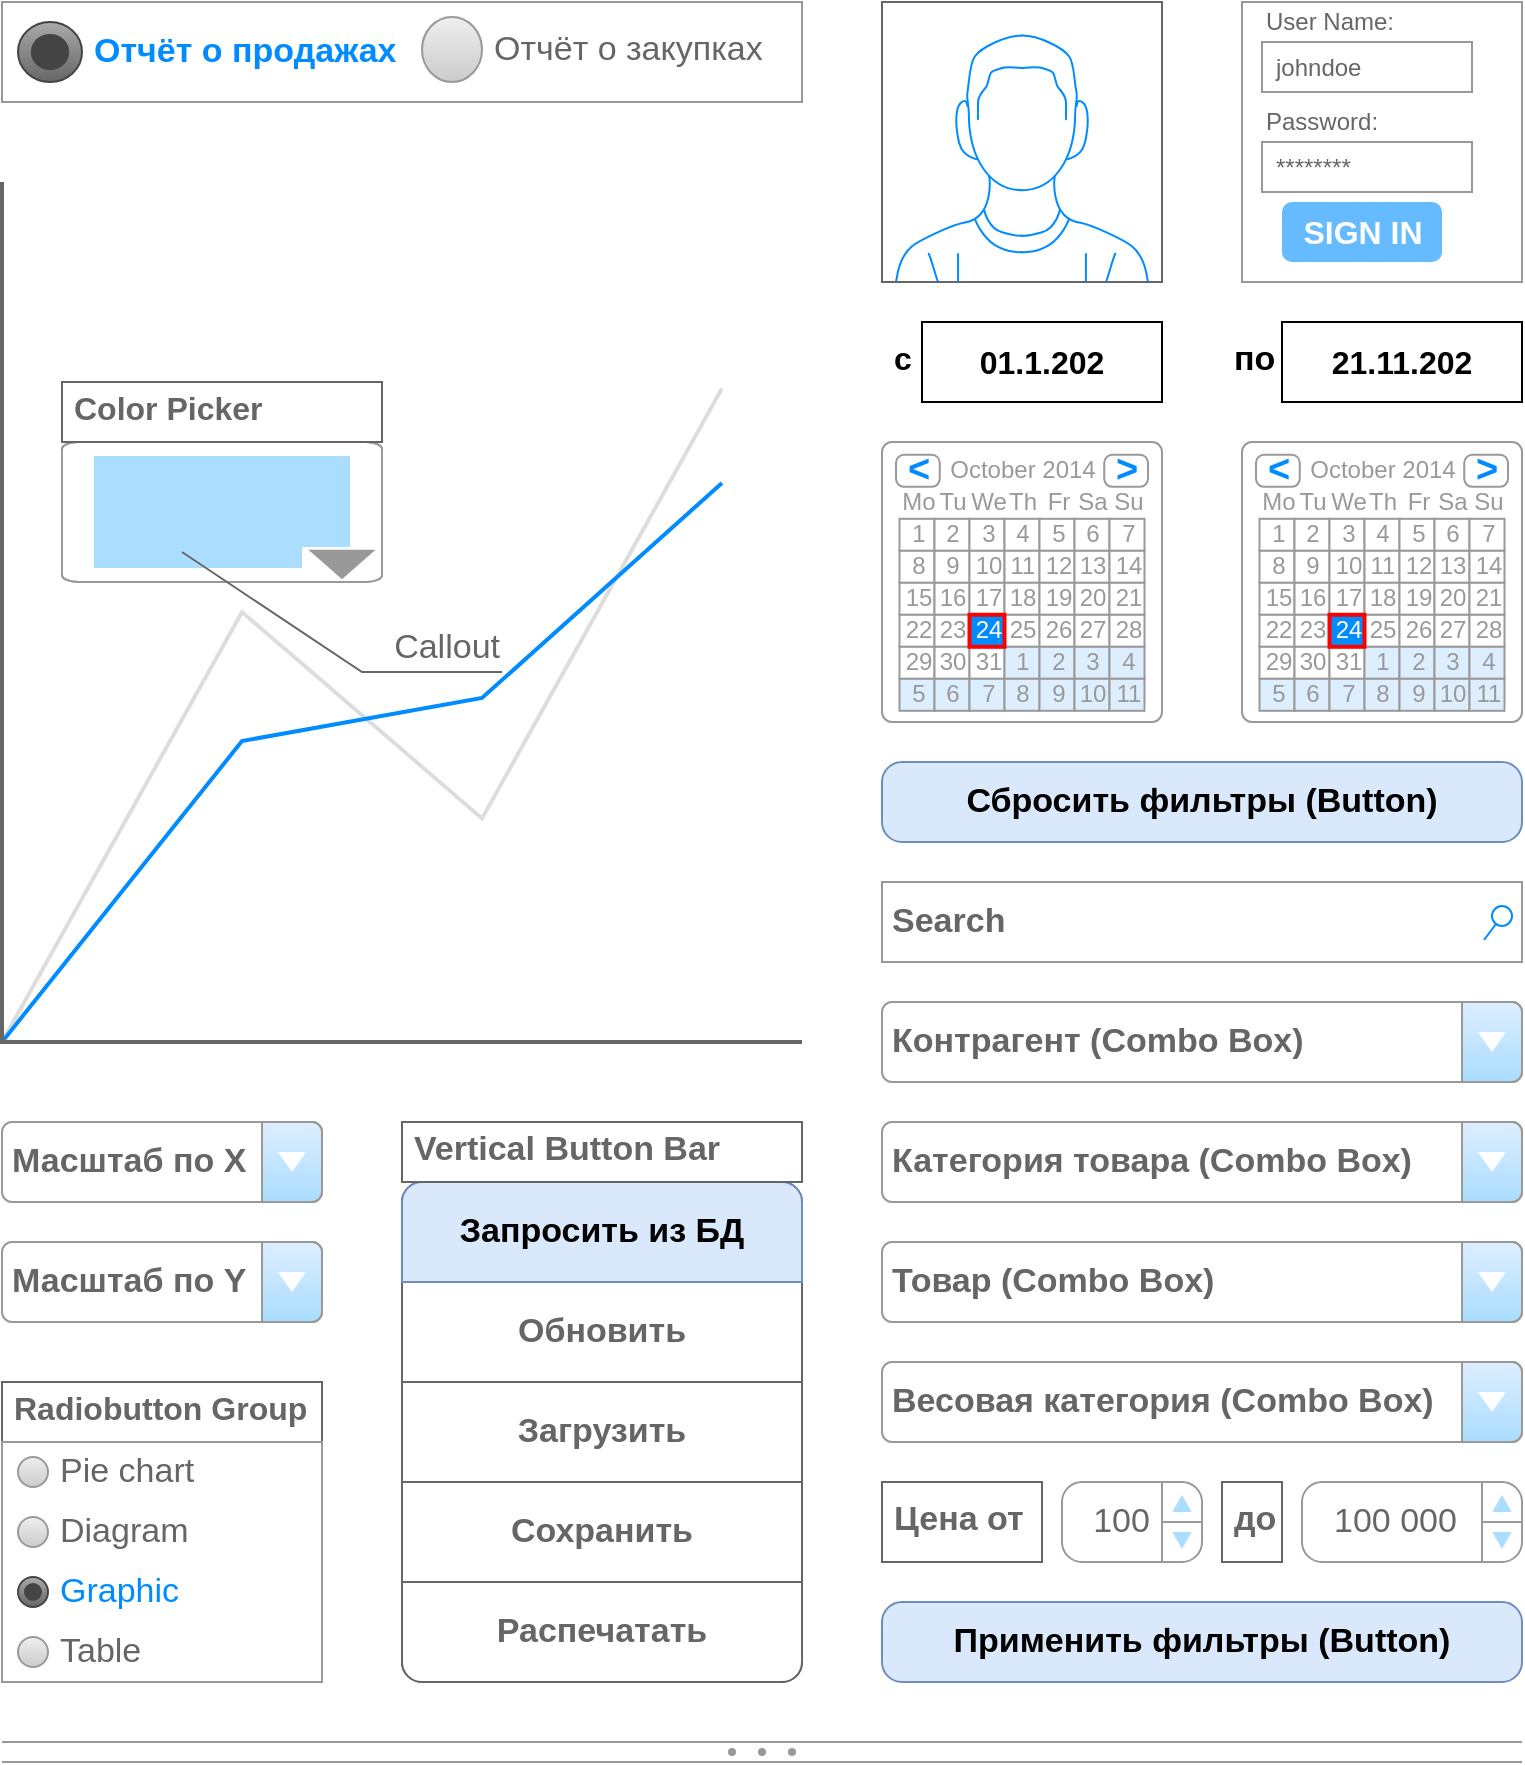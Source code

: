<mxfile version="22.1.4" type="device">
  <diagram name="Страница — 1" id="xTX8CrRewmwZk0J1g-dh">
    <mxGraphModel dx="1434" dy="754" grid="1" gridSize="10" guides="1" tooltips="1" connect="1" arrows="1" fold="1" page="1" pageScale="1" pageWidth="850" pageHeight="1100" math="0" shadow="0">
      <root>
        <mxCell id="0" />
        <mxCell id="1" parent="0" />
        <mxCell id="m5qiJyUtHQb3royVWCbe-1" value="" style="verticalLabelPosition=bottom;shadow=0;dashed=0;align=center;html=1;verticalAlign=top;strokeWidth=1;shape=mxgraph.mockup.graphics.lineChart;strokeColor=none;strokeColor2=#666666;strokeColor3=#008cff;strokeColor4=#dddddd;" parent="1" vertex="1">
          <mxGeometry x="40" y="90" width="400" height="430" as="geometry" />
        </mxCell>
        <mxCell id="m5qiJyUtHQb3royVWCbe-2" value="" style="strokeWidth=1;shadow=0;dashed=0;align=center;html=1;shape=mxgraph.mockup.forms.rrect;rSize=5;strokeColor=#999999;fillColor=#ffffff;" parent="1" vertex="1">
          <mxGeometry x="480" y="220" width="140" height="140" as="geometry" />
        </mxCell>
        <mxCell id="m5qiJyUtHQb3royVWCbe-3" value="October 2014" style="strokeWidth=1;shadow=0;dashed=0;align=center;html=1;shape=mxgraph.mockup.forms.anchor;fontColor=#999999;" parent="m5qiJyUtHQb3royVWCbe-2" vertex="1">
          <mxGeometry x="26.25" y="6.4" width="87.5" height="16" as="geometry" />
        </mxCell>
        <mxCell id="m5qiJyUtHQb3royVWCbe-4" value="&lt;" style="strokeWidth=1;shadow=0;dashed=0;align=center;html=1;shape=mxgraph.mockup.forms.rrect;rSize=4;strokeColor=#999999;fontColor=#008cff;fontSize=19;fontStyle=1;" parent="m5qiJyUtHQb3royVWCbe-2" vertex="1">
          <mxGeometry x="7" y="6.4" width="21.875" height="16" as="geometry" />
        </mxCell>
        <mxCell id="m5qiJyUtHQb3royVWCbe-5" value="&gt;" style="strokeWidth=1;shadow=0;dashed=0;align=center;html=1;shape=mxgraph.mockup.forms.rrect;rSize=4;strokeColor=#999999;fontColor=#008cff;fontSize=19;fontStyle=1;" parent="m5qiJyUtHQb3royVWCbe-2" vertex="1">
          <mxGeometry x="111.125" y="6.4" width="21.875" height="16" as="geometry" />
        </mxCell>
        <mxCell id="m5qiJyUtHQb3royVWCbe-6" value="Mo" style="strokeWidth=1;shadow=0;dashed=0;align=center;html=1;shape=mxgraph.mockup.forms.anchor;fontColor=#999999;" parent="m5qiJyUtHQb3royVWCbe-2" vertex="1">
          <mxGeometry x="8.75" y="22.4" width="17.5" height="16" as="geometry" />
        </mxCell>
        <mxCell id="m5qiJyUtHQb3royVWCbe-7" value="Tu" style="strokeWidth=1;shadow=0;dashed=0;align=center;html=1;shape=mxgraph.mockup.forms.anchor;fontColor=#999999;" parent="m5qiJyUtHQb3royVWCbe-2" vertex="1">
          <mxGeometry x="26.25" y="22.4" width="17.5" height="16" as="geometry" />
        </mxCell>
        <mxCell id="m5qiJyUtHQb3royVWCbe-8" value="We" style="strokeWidth=1;shadow=0;dashed=0;align=center;html=1;shape=mxgraph.mockup.forms.anchor;fontColor=#999999;" parent="m5qiJyUtHQb3royVWCbe-2" vertex="1">
          <mxGeometry x="43.75" y="22.4" width="17.5" height="16" as="geometry" />
        </mxCell>
        <mxCell id="m5qiJyUtHQb3royVWCbe-9" value="Th" style="strokeWidth=1;shadow=0;dashed=0;align=center;html=1;shape=mxgraph.mockup.forms.anchor;fontColor=#999999;" parent="m5qiJyUtHQb3royVWCbe-2" vertex="1">
          <mxGeometry x="61.25" y="22.4" width="17.5" height="16" as="geometry" />
        </mxCell>
        <mxCell id="m5qiJyUtHQb3royVWCbe-10" value="Fr" style="strokeWidth=1;shadow=0;dashed=0;align=center;html=1;shape=mxgraph.mockup.forms.anchor;fontColor=#999999;" parent="m5qiJyUtHQb3royVWCbe-2" vertex="1">
          <mxGeometry x="78.75" y="22.4" width="17.5" height="16" as="geometry" />
        </mxCell>
        <mxCell id="m5qiJyUtHQb3royVWCbe-11" value="Sa" style="strokeWidth=1;shadow=0;dashed=0;align=center;html=1;shape=mxgraph.mockup.forms.anchor;fontColor=#999999;" parent="m5qiJyUtHQb3royVWCbe-2" vertex="1">
          <mxGeometry x="96.25" y="22.4" width="17.5" height="16" as="geometry" />
        </mxCell>
        <mxCell id="m5qiJyUtHQb3royVWCbe-12" value="Su" style="strokeWidth=1;shadow=0;dashed=0;align=center;html=1;shape=mxgraph.mockup.forms.anchor;fontColor=#999999;" parent="m5qiJyUtHQb3royVWCbe-2" vertex="1">
          <mxGeometry x="113.75" y="22.4" width="17.5" height="16" as="geometry" />
        </mxCell>
        <mxCell id="m5qiJyUtHQb3royVWCbe-13" value="1" style="strokeWidth=1;shadow=0;dashed=0;align=center;html=1;shape=mxgraph.mockup.forms.rrect;rSize=0;strokeColor=#999999;fontColor=#999999;" parent="m5qiJyUtHQb3royVWCbe-2" vertex="1">
          <mxGeometry x="8.75" y="38.4" width="17.5" height="16" as="geometry" />
        </mxCell>
        <mxCell id="m5qiJyUtHQb3royVWCbe-14" value="2" style="strokeWidth=1;shadow=0;dashed=0;align=center;html=1;shape=mxgraph.mockup.forms.rrect;rSize=0;strokeColor=#999999;fontColor=#999999;" parent="m5qiJyUtHQb3royVWCbe-2" vertex="1">
          <mxGeometry x="26.25" y="38.4" width="17.5" height="16" as="geometry" />
        </mxCell>
        <mxCell id="m5qiJyUtHQb3royVWCbe-15" value="3" style="strokeWidth=1;shadow=0;dashed=0;align=center;html=1;shape=mxgraph.mockup.forms.rrect;rSize=0;strokeColor=#999999;fontColor=#999999;" parent="m5qiJyUtHQb3royVWCbe-2" vertex="1">
          <mxGeometry x="43.75" y="38.4" width="17.5" height="16" as="geometry" />
        </mxCell>
        <mxCell id="m5qiJyUtHQb3royVWCbe-16" value="4" style="strokeWidth=1;shadow=0;dashed=0;align=center;html=1;shape=mxgraph.mockup.forms.rrect;rSize=0;strokeColor=#999999;fontColor=#999999;" parent="m5qiJyUtHQb3royVWCbe-2" vertex="1">
          <mxGeometry x="61.25" y="38.4" width="17.5" height="16" as="geometry" />
        </mxCell>
        <mxCell id="m5qiJyUtHQb3royVWCbe-17" value="5" style="strokeWidth=1;shadow=0;dashed=0;align=center;html=1;shape=mxgraph.mockup.forms.rrect;rSize=0;strokeColor=#999999;fontColor=#999999;" parent="m5qiJyUtHQb3royVWCbe-2" vertex="1">
          <mxGeometry x="78.75" y="38.4" width="17.5" height="16" as="geometry" />
        </mxCell>
        <mxCell id="m5qiJyUtHQb3royVWCbe-18" value="6" style="strokeWidth=1;shadow=0;dashed=0;align=center;html=1;shape=mxgraph.mockup.forms.rrect;rSize=0;strokeColor=#999999;fontColor=#999999;" parent="m5qiJyUtHQb3royVWCbe-2" vertex="1">
          <mxGeometry x="96.25" y="38.4" width="17.5" height="16" as="geometry" />
        </mxCell>
        <mxCell id="m5qiJyUtHQb3royVWCbe-19" value="7" style="strokeWidth=1;shadow=0;dashed=0;align=center;html=1;shape=mxgraph.mockup.forms.rrect;rSize=0;strokeColor=#999999;fontColor=#999999;" parent="m5qiJyUtHQb3royVWCbe-2" vertex="1">
          <mxGeometry x="113.75" y="38.4" width="17.5" height="16" as="geometry" />
        </mxCell>
        <mxCell id="m5qiJyUtHQb3royVWCbe-20" value="8" style="strokeWidth=1;shadow=0;dashed=0;align=center;html=1;shape=mxgraph.mockup.forms.rrect;rSize=0;strokeColor=#999999;fontColor=#999999;" parent="m5qiJyUtHQb3royVWCbe-2" vertex="1">
          <mxGeometry x="8.75" y="54.4" width="17.5" height="16" as="geometry" />
        </mxCell>
        <mxCell id="m5qiJyUtHQb3royVWCbe-21" value="9" style="strokeWidth=1;shadow=0;dashed=0;align=center;html=1;shape=mxgraph.mockup.forms.rrect;rSize=0;strokeColor=#999999;fontColor=#999999;" parent="m5qiJyUtHQb3royVWCbe-2" vertex="1">
          <mxGeometry x="26.25" y="54.4" width="17.5" height="16" as="geometry" />
        </mxCell>
        <mxCell id="m5qiJyUtHQb3royVWCbe-22" value="10" style="strokeWidth=1;shadow=0;dashed=0;align=center;html=1;shape=mxgraph.mockup.forms.rrect;rSize=0;strokeColor=#999999;fontColor=#999999;" parent="m5qiJyUtHQb3royVWCbe-2" vertex="1">
          <mxGeometry x="43.75" y="54.4" width="17.5" height="16" as="geometry" />
        </mxCell>
        <mxCell id="m5qiJyUtHQb3royVWCbe-23" value="11" style="strokeWidth=1;shadow=0;dashed=0;align=center;html=1;shape=mxgraph.mockup.forms.rrect;rSize=0;strokeColor=#999999;fontColor=#999999;" parent="m5qiJyUtHQb3royVWCbe-2" vertex="1">
          <mxGeometry x="61.25" y="54.4" width="17.5" height="16" as="geometry" />
        </mxCell>
        <mxCell id="m5qiJyUtHQb3royVWCbe-24" value="12" style="strokeWidth=1;shadow=0;dashed=0;align=center;html=1;shape=mxgraph.mockup.forms.rrect;rSize=0;strokeColor=#999999;fontColor=#999999;" parent="m5qiJyUtHQb3royVWCbe-2" vertex="1">
          <mxGeometry x="78.75" y="54.4" width="17.5" height="16" as="geometry" />
        </mxCell>
        <mxCell id="m5qiJyUtHQb3royVWCbe-25" value="13" style="strokeWidth=1;shadow=0;dashed=0;align=center;html=1;shape=mxgraph.mockup.forms.rrect;rSize=0;strokeColor=#999999;fontColor=#999999;" parent="m5qiJyUtHQb3royVWCbe-2" vertex="1">
          <mxGeometry x="96.25" y="54.4" width="17.5" height="16" as="geometry" />
        </mxCell>
        <mxCell id="m5qiJyUtHQb3royVWCbe-26" value="14" style="strokeWidth=1;shadow=0;dashed=0;align=center;html=1;shape=mxgraph.mockup.forms.rrect;rSize=0;strokeColor=#999999;fontColor=#999999;" parent="m5qiJyUtHQb3royVWCbe-2" vertex="1">
          <mxGeometry x="113.75" y="54.4" width="17.5" height="16" as="geometry" />
        </mxCell>
        <mxCell id="m5qiJyUtHQb3royVWCbe-27" value="15" style="strokeWidth=1;shadow=0;dashed=0;align=center;html=1;shape=mxgraph.mockup.forms.rrect;rSize=0;strokeColor=#999999;fontColor=#999999;" parent="m5qiJyUtHQb3royVWCbe-2" vertex="1">
          <mxGeometry x="8.75" y="70.4" width="17.5" height="16" as="geometry" />
        </mxCell>
        <mxCell id="m5qiJyUtHQb3royVWCbe-28" value="16" style="strokeWidth=1;shadow=0;dashed=0;align=center;html=1;shape=mxgraph.mockup.forms.rrect;rSize=0;strokeColor=#999999;fontColor=#999999;" parent="m5qiJyUtHQb3royVWCbe-2" vertex="1">
          <mxGeometry x="26.25" y="70.4" width="17.5" height="16" as="geometry" />
        </mxCell>
        <mxCell id="m5qiJyUtHQb3royVWCbe-29" value="17" style="strokeWidth=1;shadow=0;dashed=0;align=center;html=1;shape=mxgraph.mockup.forms.rrect;rSize=0;strokeColor=#999999;fontColor=#999999;" parent="m5qiJyUtHQb3royVWCbe-2" vertex="1">
          <mxGeometry x="43.75" y="70.4" width="17.5" height="16" as="geometry" />
        </mxCell>
        <mxCell id="m5qiJyUtHQb3royVWCbe-30" value="18" style="strokeWidth=1;shadow=0;dashed=0;align=center;html=1;shape=mxgraph.mockup.forms.rrect;rSize=0;strokeColor=#999999;fontColor=#999999;" parent="m5qiJyUtHQb3royVWCbe-2" vertex="1">
          <mxGeometry x="61.25" y="70.4" width="17.5" height="16" as="geometry" />
        </mxCell>
        <mxCell id="m5qiJyUtHQb3royVWCbe-31" value="19" style="strokeWidth=1;shadow=0;dashed=0;align=center;html=1;shape=mxgraph.mockup.forms.rrect;rSize=0;strokeColor=#999999;fontColor=#999999;" parent="m5qiJyUtHQb3royVWCbe-2" vertex="1">
          <mxGeometry x="78.75" y="70.4" width="17.5" height="16" as="geometry" />
        </mxCell>
        <mxCell id="m5qiJyUtHQb3royVWCbe-32" value="20" style="strokeWidth=1;shadow=0;dashed=0;align=center;html=1;shape=mxgraph.mockup.forms.rrect;rSize=0;strokeColor=#999999;fontColor=#999999;" parent="m5qiJyUtHQb3royVWCbe-2" vertex="1">
          <mxGeometry x="96.25" y="70.4" width="17.5" height="16" as="geometry" />
        </mxCell>
        <mxCell id="m5qiJyUtHQb3royVWCbe-33" value="21" style="strokeWidth=1;shadow=0;dashed=0;align=center;html=1;shape=mxgraph.mockup.forms.rrect;rSize=0;strokeColor=#999999;fontColor=#999999;" parent="m5qiJyUtHQb3royVWCbe-2" vertex="1">
          <mxGeometry x="113.75" y="70.4" width="17.5" height="16" as="geometry" />
        </mxCell>
        <mxCell id="m5qiJyUtHQb3royVWCbe-34" value="22" style="strokeWidth=1;shadow=0;dashed=0;align=center;html=1;shape=mxgraph.mockup.forms.rrect;rSize=0;strokeColor=#999999;fontColor=#999999;" parent="m5qiJyUtHQb3royVWCbe-2" vertex="1">
          <mxGeometry x="8.75" y="86.4" width="17.5" height="16" as="geometry" />
        </mxCell>
        <mxCell id="m5qiJyUtHQb3royVWCbe-35" value="23" style="strokeWidth=1;shadow=0;dashed=0;align=center;html=1;shape=mxgraph.mockup.forms.rrect;rSize=0;strokeColor=#999999;fontColor=#999999;" parent="m5qiJyUtHQb3royVWCbe-2" vertex="1">
          <mxGeometry x="26.25" y="86.4" width="17.5" height="16" as="geometry" />
        </mxCell>
        <mxCell id="m5qiJyUtHQb3royVWCbe-36" value="25" style="strokeWidth=1;shadow=0;dashed=0;align=center;html=1;shape=mxgraph.mockup.forms.rrect;rSize=0;strokeColor=#999999;fontColor=#999999;" parent="m5qiJyUtHQb3royVWCbe-2" vertex="1">
          <mxGeometry x="61.25" y="86.4" width="17.5" height="16" as="geometry" />
        </mxCell>
        <mxCell id="m5qiJyUtHQb3royVWCbe-37" value="26" style="strokeWidth=1;shadow=0;dashed=0;align=center;html=1;shape=mxgraph.mockup.forms.rrect;rSize=0;strokeColor=#999999;fontColor=#999999;" parent="m5qiJyUtHQb3royVWCbe-2" vertex="1">
          <mxGeometry x="78.75" y="86.4" width="17.5" height="16" as="geometry" />
        </mxCell>
        <mxCell id="m5qiJyUtHQb3royVWCbe-38" value="27" style="strokeWidth=1;shadow=0;dashed=0;align=center;html=1;shape=mxgraph.mockup.forms.rrect;rSize=0;strokeColor=#999999;fontColor=#999999;" parent="m5qiJyUtHQb3royVWCbe-2" vertex="1">
          <mxGeometry x="96.25" y="86.4" width="17.5" height="16" as="geometry" />
        </mxCell>
        <mxCell id="m5qiJyUtHQb3royVWCbe-39" value="28" style="strokeWidth=1;shadow=0;dashed=0;align=center;html=1;shape=mxgraph.mockup.forms.rrect;rSize=0;strokeColor=#999999;fontColor=#999999;" parent="m5qiJyUtHQb3royVWCbe-2" vertex="1">
          <mxGeometry x="113.75" y="86.4" width="17.5" height="16" as="geometry" />
        </mxCell>
        <mxCell id="m5qiJyUtHQb3royVWCbe-40" value="29" style="strokeWidth=1;shadow=0;dashed=0;align=center;html=1;shape=mxgraph.mockup.forms.rrect;rSize=0;strokeColor=#999999;fontColor=#999999;" parent="m5qiJyUtHQb3royVWCbe-2" vertex="1">
          <mxGeometry x="8.75" y="102.4" width="17.5" height="16" as="geometry" />
        </mxCell>
        <mxCell id="m5qiJyUtHQb3royVWCbe-41" value="30" style="strokeWidth=1;shadow=0;dashed=0;align=center;html=1;shape=mxgraph.mockup.forms.rrect;rSize=0;strokeColor=#999999;fontColor=#999999;" parent="m5qiJyUtHQb3royVWCbe-2" vertex="1">
          <mxGeometry x="26.25" y="102.4" width="17.5" height="16" as="geometry" />
        </mxCell>
        <mxCell id="m5qiJyUtHQb3royVWCbe-42" value="31" style="strokeWidth=1;shadow=0;dashed=0;align=center;html=1;shape=mxgraph.mockup.forms.rrect;rSize=0;strokeColor=#999999;fontColor=#999999;" parent="m5qiJyUtHQb3royVWCbe-2" vertex="1">
          <mxGeometry x="43.75" y="102.4" width="17.5" height="16" as="geometry" />
        </mxCell>
        <mxCell id="m5qiJyUtHQb3royVWCbe-43" value="1" style="strokeWidth=1;shadow=0;dashed=0;align=center;html=1;shape=mxgraph.mockup.forms.rrect;rSize=0;strokeColor=#999999;fontColor=#999999;fillColor=#ddeeff;" parent="m5qiJyUtHQb3royVWCbe-2" vertex="1">
          <mxGeometry x="61.25" y="102.4" width="17.5" height="16" as="geometry" />
        </mxCell>
        <mxCell id="m5qiJyUtHQb3royVWCbe-44" value="2" style="strokeWidth=1;shadow=0;dashed=0;align=center;html=1;shape=mxgraph.mockup.forms.rrect;rSize=0;strokeColor=#999999;fontColor=#999999;fillColor=#ddeeff;" parent="m5qiJyUtHQb3royVWCbe-2" vertex="1">
          <mxGeometry x="78.75" y="102.4" width="17.5" height="16" as="geometry" />
        </mxCell>
        <mxCell id="m5qiJyUtHQb3royVWCbe-45" value="3" style="strokeWidth=1;shadow=0;dashed=0;align=center;html=1;shape=mxgraph.mockup.forms.rrect;rSize=0;strokeColor=#999999;fontColor=#999999;fillColor=#ddeeff;" parent="m5qiJyUtHQb3royVWCbe-2" vertex="1">
          <mxGeometry x="96.25" y="102.4" width="17.5" height="16" as="geometry" />
        </mxCell>
        <mxCell id="m5qiJyUtHQb3royVWCbe-46" value="4" style="strokeWidth=1;shadow=0;dashed=0;align=center;html=1;shape=mxgraph.mockup.forms.rrect;rSize=0;strokeColor=#999999;fontColor=#999999;fillColor=#ddeeff;" parent="m5qiJyUtHQb3royVWCbe-2" vertex="1">
          <mxGeometry x="113.75" y="102.4" width="17.5" height="16" as="geometry" />
        </mxCell>
        <mxCell id="m5qiJyUtHQb3royVWCbe-47" value="5" style="strokeWidth=1;shadow=0;dashed=0;align=center;html=1;shape=mxgraph.mockup.forms.rrect;rSize=0;strokeColor=#999999;fontColor=#999999;fillColor=#ddeeff;" parent="m5qiJyUtHQb3royVWCbe-2" vertex="1">
          <mxGeometry x="8.75" y="118.4" width="17.5" height="16" as="geometry" />
        </mxCell>
        <mxCell id="m5qiJyUtHQb3royVWCbe-48" value="6" style="strokeWidth=1;shadow=0;dashed=0;align=center;html=1;shape=mxgraph.mockup.forms.rrect;rSize=0;strokeColor=#999999;fontColor=#999999;fillColor=#ddeeff;" parent="m5qiJyUtHQb3royVWCbe-2" vertex="1">
          <mxGeometry x="26.25" y="118.4" width="17.5" height="16" as="geometry" />
        </mxCell>
        <mxCell id="m5qiJyUtHQb3royVWCbe-49" value="7" style="strokeWidth=1;shadow=0;dashed=0;align=center;html=1;shape=mxgraph.mockup.forms.rrect;rSize=0;strokeColor=#999999;fontColor=#999999;fillColor=#ddeeff;" parent="m5qiJyUtHQb3royVWCbe-2" vertex="1">
          <mxGeometry x="43.75" y="118.4" width="17.5" height="16" as="geometry" />
        </mxCell>
        <mxCell id="m5qiJyUtHQb3royVWCbe-50" value="8" style="strokeWidth=1;shadow=0;dashed=0;align=center;html=1;shape=mxgraph.mockup.forms.rrect;rSize=0;strokeColor=#999999;fontColor=#999999;fillColor=#ddeeff;" parent="m5qiJyUtHQb3royVWCbe-2" vertex="1">
          <mxGeometry x="61.25" y="118.4" width="17.5" height="16" as="geometry" />
        </mxCell>
        <mxCell id="m5qiJyUtHQb3royVWCbe-51" value="9" style="strokeWidth=1;shadow=0;dashed=0;align=center;html=1;shape=mxgraph.mockup.forms.rrect;rSize=0;strokeColor=#999999;fontColor=#999999;fillColor=#ddeeff;" parent="m5qiJyUtHQb3royVWCbe-2" vertex="1">
          <mxGeometry x="78.75" y="118.4" width="17.5" height="16" as="geometry" />
        </mxCell>
        <mxCell id="m5qiJyUtHQb3royVWCbe-52" value="10" style="strokeWidth=1;shadow=0;dashed=0;align=center;html=1;shape=mxgraph.mockup.forms.rrect;rSize=0;strokeColor=#999999;fontColor=#999999;fillColor=#ddeeff;" parent="m5qiJyUtHQb3royVWCbe-2" vertex="1">
          <mxGeometry x="96.25" y="118.4" width="17.5" height="16" as="geometry" />
        </mxCell>
        <mxCell id="m5qiJyUtHQb3royVWCbe-53" value="11" style="strokeWidth=1;shadow=0;dashed=0;align=center;html=1;shape=mxgraph.mockup.forms.rrect;rSize=0;strokeColor=#999999;fontColor=#999999;fillColor=#ddeeff;" parent="m5qiJyUtHQb3royVWCbe-2" vertex="1">
          <mxGeometry x="113.75" y="118.4" width="17.5" height="16" as="geometry" />
        </mxCell>
        <mxCell id="m5qiJyUtHQb3royVWCbe-54" value="24" style="strokeWidth=1;shadow=0;dashed=0;align=center;html=1;shape=mxgraph.mockup.forms.rrect;rSize=0;strokeColor=#ff0000;fontColor=#ffffff;strokeWidth=2;fillColor=#008cff;" parent="m5qiJyUtHQb3royVWCbe-2" vertex="1">
          <mxGeometry x="43.75" y="86.4" width="17.5" height="16" as="geometry" />
        </mxCell>
        <mxCell id="m5qiJyUtHQb3royVWCbe-55" value="" style="strokeWidth=1;shadow=0;dashed=0;align=center;html=1;shape=mxgraph.mockup.forms.rrect;rSize=5;strokeColor=#999999;fillColor=#ffffff;" parent="1" vertex="1">
          <mxGeometry x="660" y="220" width="140" height="140" as="geometry" />
        </mxCell>
        <mxCell id="m5qiJyUtHQb3royVWCbe-56" value="October 2014" style="strokeWidth=1;shadow=0;dashed=0;align=center;html=1;shape=mxgraph.mockup.forms.anchor;fontColor=#999999;" parent="m5qiJyUtHQb3royVWCbe-55" vertex="1">
          <mxGeometry x="26.25" y="6.4" width="87.5" height="16" as="geometry" />
        </mxCell>
        <mxCell id="m5qiJyUtHQb3royVWCbe-57" value="&lt;" style="strokeWidth=1;shadow=0;dashed=0;align=center;html=1;shape=mxgraph.mockup.forms.rrect;rSize=4;strokeColor=#999999;fontColor=#008cff;fontSize=19;fontStyle=1;" parent="m5qiJyUtHQb3royVWCbe-55" vertex="1">
          <mxGeometry x="7" y="6.4" width="21.875" height="16" as="geometry" />
        </mxCell>
        <mxCell id="m5qiJyUtHQb3royVWCbe-58" value="&gt;" style="strokeWidth=1;shadow=0;dashed=0;align=center;html=1;shape=mxgraph.mockup.forms.rrect;rSize=4;strokeColor=#999999;fontColor=#008cff;fontSize=19;fontStyle=1;" parent="m5qiJyUtHQb3royVWCbe-55" vertex="1">
          <mxGeometry x="111.125" y="6.4" width="21.875" height="16" as="geometry" />
        </mxCell>
        <mxCell id="m5qiJyUtHQb3royVWCbe-59" value="Mo" style="strokeWidth=1;shadow=0;dashed=0;align=center;html=1;shape=mxgraph.mockup.forms.anchor;fontColor=#999999;" parent="m5qiJyUtHQb3royVWCbe-55" vertex="1">
          <mxGeometry x="8.75" y="22.4" width="17.5" height="16" as="geometry" />
        </mxCell>
        <mxCell id="m5qiJyUtHQb3royVWCbe-60" value="Tu" style="strokeWidth=1;shadow=0;dashed=0;align=center;html=1;shape=mxgraph.mockup.forms.anchor;fontColor=#999999;" parent="m5qiJyUtHQb3royVWCbe-55" vertex="1">
          <mxGeometry x="26.25" y="22.4" width="17.5" height="16" as="geometry" />
        </mxCell>
        <mxCell id="m5qiJyUtHQb3royVWCbe-61" value="We" style="strokeWidth=1;shadow=0;dashed=0;align=center;html=1;shape=mxgraph.mockup.forms.anchor;fontColor=#999999;" parent="m5qiJyUtHQb3royVWCbe-55" vertex="1">
          <mxGeometry x="43.75" y="22.4" width="17.5" height="16" as="geometry" />
        </mxCell>
        <mxCell id="m5qiJyUtHQb3royVWCbe-62" value="Th" style="strokeWidth=1;shadow=0;dashed=0;align=center;html=1;shape=mxgraph.mockup.forms.anchor;fontColor=#999999;" parent="m5qiJyUtHQb3royVWCbe-55" vertex="1">
          <mxGeometry x="61.25" y="22.4" width="17.5" height="16" as="geometry" />
        </mxCell>
        <mxCell id="m5qiJyUtHQb3royVWCbe-63" value="Fr" style="strokeWidth=1;shadow=0;dashed=0;align=center;html=1;shape=mxgraph.mockup.forms.anchor;fontColor=#999999;" parent="m5qiJyUtHQb3royVWCbe-55" vertex="1">
          <mxGeometry x="78.75" y="22.4" width="17.5" height="16" as="geometry" />
        </mxCell>
        <mxCell id="m5qiJyUtHQb3royVWCbe-64" value="Sa" style="strokeWidth=1;shadow=0;dashed=0;align=center;html=1;shape=mxgraph.mockup.forms.anchor;fontColor=#999999;" parent="m5qiJyUtHQb3royVWCbe-55" vertex="1">
          <mxGeometry x="96.25" y="22.4" width="17.5" height="16" as="geometry" />
        </mxCell>
        <mxCell id="m5qiJyUtHQb3royVWCbe-65" value="Su" style="strokeWidth=1;shadow=0;dashed=0;align=center;html=1;shape=mxgraph.mockup.forms.anchor;fontColor=#999999;" parent="m5qiJyUtHQb3royVWCbe-55" vertex="1">
          <mxGeometry x="113.75" y="22.4" width="17.5" height="16" as="geometry" />
        </mxCell>
        <mxCell id="m5qiJyUtHQb3royVWCbe-66" value="1" style="strokeWidth=1;shadow=0;dashed=0;align=center;html=1;shape=mxgraph.mockup.forms.rrect;rSize=0;strokeColor=#999999;fontColor=#999999;" parent="m5qiJyUtHQb3royVWCbe-55" vertex="1">
          <mxGeometry x="8.75" y="38.4" width="17.5" height="16" as="geometry" />
        </mxCell>
        <mxCell id="m5qiJyUtHQb3royVWCbe-67" value="2" style="strokeWidth=1;shadow=0;dashed=0;align=center;html=1;shape=mxgraph.mockup.forms.rrect;rSize=0;strokeColor=#999999;fontColor=#999999;" parent="m5qiJyUtHQb3royVWCbe-55" vertex="1">
          <mxGeometry x="26.25" y="38.4" width="17.5" height="16" as="geometry" />
        </mxCell>
        <mxCell id="m5qiJyUtHQb3royVWCbe-68" value="3" style="strokeWidth=1;shadow=0;dashed=0;align=center;html=1;shape=mxgraph.mockup.forms.rrect;rSize=0;strokeColor=#999999;fontColor=#999999;" parent="m5qiJyUtHQb3royVWCbe-55" vertex="1">
          <mxGeometry x="43.75" y="38.4" width="17.5" height="16" as="geometry" />
        </mxCell>
        <mxCell id="m5qiJyUtHQb3royVWCbe-69" value="4" style="strokeWidth=1;shadow=0;dashed=0;align=center;html=1;shape=mxgraph.mockup.forms.rrect;rSize=0;strokeColor=#999999;fontColor=#999999;" parent="m5qiJyUtHQb3royVWCbe-55" vertex="1">
          <mxGeometry x="61.25" y="38.4" width="17.5" height="16" as="geometry" />
        </mxCell>
        <mxCell id="m5qiJyUtHQb3royVWCbe-70" value="5" style="strokeWidth=1;shadow=0;dashed=0;align=center;html=1;shape=mxgraph.mockup.forms.rrect;rSize=0;strokeColor=#999999;fontColor=#999999;" parent="m5qiJyUtHQb3royVWCbe-55" vertex="1">
          <mxGeometry x="78.75" y="38.4" width="17.5" height="16" as="geometry" />
        </mxCell>
        <mxCell id="m5qiJyUtHQb3royVWCbe-71" value="6" style="strokeWidth=1;shadow=0;dashed=0;align=center;html=1;shape=mxgraph.mockup.forms.rrect;rSize=0;strokeColor=#999999;fontColor=#999999;" parent="m5qiJyUtHQb3royVWCbe-55" vertex="1">
          <mxGeometry x="96.25" y="38.4" width="17.5" height="16" as="geometry" />
        </mxCell>
        <mxCell id="m5qiJyUtHQb3royVWCbe-72" value="7" style="strokeWidth=1;shadow=0;dashed=0;align=center;html=1;shape=mxgraph.mockup.forms.rrect;rSize=0;strokeColor=#999999;fontColor=#999999;" parent="m5qiJyUtHQb3royVWCbe-55" vertex="1">
          <mxGeometry x="113.75" y="38.4" width="17.5" height="16" as="geometry" />
        </mxCell>
        <mxCell id="m5qiJyUtHQb3royVWCbe-73" value="8" style="strokeWidth=1;shadow=0;dashed=0;align=center;html=1;shape=mxgraph.mockup.forms.rrect;rSize=0;strokeColor=#999999;fontColor=#999999;" parent="m5qiJyUtHQb3royVWCbe-55" vertex="1">
          <mxGeometry x="8.75" y="54.4" width="17.5" height="16" as="geometry" />
        </mxCell>
        <mxCell id="m5qiJyUtHQb3royVWCbe-74" value="9" style="strokeWidth=1;shadow=0;dashed=0;align=center;html=1;shape=mxgraph.mockup.forms.rrect;rSize=0;strokeColor=#999999;fontColor=#999999;" parent="m5qiJyUtHQb3royVWCbe-55" vertex="1">
          <mxGeometry x="26.25" y="54.4" width="17.5" height="16" as="geometry" />
        </mxCell>
        <mxCell id="m5qiJyUtHQb3royVWCbe-75" value="10" style="strokeWidth=1;shadow=0;dashed=0;align=center;html=1;shape=mxgraph.mockup.forms.rrect;rSize=0;strokeColor=#999999;fontColor=#999999;" parent="m5qiJyUtHQb3royVWCbe-55" vertex="1">
          <mxGeometry x="43.75" y="54.4" width="17.5" height="16" as="geometry" />
        </mxCell>
        <mxCell id="m5qiJyUtHQb3royVWCbe-76" value="11" style="strokeWidth=1;shadow=0;dashed=0;align=center;html=1;shape=mxgraph.mockup.forms.rrect;rSize=0;strokeColor=#999999;fontColor=#999999;" parent="m5qiJyUtHQb3royVWCbe-55" vertex="1">
          <mxGeometry x="61.25" y="54.4" width="17.5" height="16" as="geometry" />
        </mxCell>
        <mxCell id="m5qiJyUtHQb3royVWCbe-77" value="12" style="strokeWidth=1;shadow=0;dashed=0;align=center;html=1;shape=mxgraph.mockup.forms.rrect;rSize=0;strokeColor=#999999;fontColor=#999999;" parent="m5qiJyUtHQb3royVWCbe-55" vertex="1">
          <mxGeometry x="78.75" y="54.4" width="17.5" height="16" as="geometry" />
        </mxCell>
        <mxCell id="m5qiJyUtHQb3royVWCbe-78" value="13" style="strokeWidth=1;shadow=0;dashed=0;align=center;html=1;shape=mxgraph.mockup.forms.rrect;rSize=0;strokeColor=#999999;fontColor=#999999;" parent="m5qiJyUtHQb3royVWCbe-55" vertex="1">
          <mxGeometry x="96.25" y="54.4" width="17.5" height="16" as="geometry" />
        </mxCell>
        <mxCell id="m5qiJyUtHQb3royVWCbe-79" value="14" style="strokeWidth=1;shadow=0;dashed=0;align=center;html=1;shape=mxgraph.mockup.forms.rrect;rSize=0;strokeColor=#999999;fontColor=#999999;" parent="m5qiJyUtHQb3royVWCbe-55" vertex="1">
          <mxGeometry x="113.75" y="54.4" width="17.5" height="16" as="geometry" />
        </mxCell>
        <mxCell id="m5qiJyUtHQb3royVWCbe-80" value="15" style="strokeWidth=1;shadow=0;dashed=0;align=center;html=1;shape=mxgraph.mockup.forms.rrect;rSize=0;strokeColor=#999999;fontColor=#999999;" parent="m5qiJyUtHQb3royVWCbe-55" vertex="1">
          <mxGeometry x="8.75" y="70.4" width="17.5" height="16" as="geometry" />
        </mxCell>
        <mxCell id="m5qiJyUtHQb3royVWCbe-81" value="16" style="strokeWidth=1;shadow=0;dashed=0;align=center;html=1;shape=mxgraph.mockup.forms.rrect;rSize=0;strokeColor=#999999;fontColor=#999999;" parent="m5qiJyUtHQb3royVWCbe-55" vertex="1">
          <mxGeometry x="26.25" y="70.4" width="17.5" height="16" as="geometry" />
        </mxCell>
        <mxCell id="m5qiJyUtHQb3royVWCbe-82" value="17" style="strokeWidth=1;shadow=0;dashed=0;align=center;html=1;shape=mxgraph.mockup.forms.rrect;rSize=0;strokeColor=#999999;fontColor=#999999;" parent="m5qiJyUtHQb3royVWCbe-55" vertex="1">
          <mxGeometry x="43.75" y="70.4" width="17.5" height="16" as="geometry" />
        </mxCell>
        <mxCell id="m5qiJyUtHQb3royVWCbe-83" value="18" style="strokeWidth=1;shadow=0;dashed=0;align=center;html=1;shape=mxgraph.mockup.forms.rrect;rSize=0;strokeColor=#999999;fontColor=#999999;" parent="m5qiJyUtHQb3royVWCbe-55" vertex="1">
          <mxGeometry x="61.25" y="70.4" width="17.5" height="16" as="geometry" />
        </mxCell>
        <mxCell id="m5qiJyUtHQb3royVWCbe-84" value="19" style="strokeWidth=1;shadow=0;dashed=0;align=center;html=1;shape=mxgraph.mockup.forms.rrect;rSize=0;strokeColor=#999999;fontColor=#999999;" parent="m5qiJyUtHQb3royVWCbe-55" vertex="1">
          <mxGeometry x="78.75" y="70.4" width="17.5" height="16" as="geometry" />
        </mxCell>
        <mxCell id="m5qiJyUtHQb3royVWCbe-85" value="20" style="strokeWidth=1;shadow=0;dashed=0;align=center;html=1;shape=mxgraph.mockup.forms.rrect;rSize=0;strokeColor=#999999;fontColor=#999999;" parent="m5qiJyUtHQb3royVWCbe-55" vertex="1">
          <mxGeometry x="96.25" y="70.4" width="17.5" height="16" as="geometry" />
        </mxCell>
        <mxCell id="m5qiJyUtHQb3royVWCbe-86" value="21" style="strokeWidth=1;shadow=0;dashed=0;align=center;html=1;shape=mxgraph.mockup.forms.rrect;rSize=0;strokeColor=#999999;fontColor=#999999;" parent="m5qiJyUtHQb3royVWCbe-55" vertex="1">
          <mxGeometry x="113.75" y="70.4" width="17.5" height="16" as="geometry" />
        </mxCell>
        <mxCell id="m5qiJyUtHQb3royVWCbe-87" value="22" style="strokeWidth=1;shadow=0;dashed=0;align=center;html=1;shape=mxgraph.mockup.forms.rrect;rSize=0;strokeColor=#999999;fontColor=#999999;" parent="m5qiJyUtHQb3royVWCbe-55" vertex="1">
          <mxGeometry x="8.75" y="86.4" width="17.5" height="16" as="geometry" />
        </mxCell>
        <mxCell id="m5qiJyUtHQb3royVWCbe-88" value="23" style="strokeWidth=1;shadow=0;dashed=0;align=center;html=1;shape=mxgraph.mockup.forms.rrect;rSize=0;strokeColor=#999999;fontColor=#999999;" parent="m5qiJyUtHQb3royVWCbe-55" vertex="1">
          <mxGeometry x="26.25" y="86.4" width="17.5" height="16" as="geometry" />
        </mxCell>
        <mxCell id="m5qiJyUtHQb3royVWCbe-89" value="25" style="strokeWidth=1;shadow=0;dashed=0;align=center;html=1;shape=mxgraph.mockup.forms.rrect;rSize=0;strokeColor=#999999;fontColor=#999999;" parent="m5qiJyUtHQb3royVWCbe-55" vertex="1">
          <mxGeometry x="61.25" y="86.4" width="17.5" height="16" as="geometry" />
        </mxCell>
        <mxCell id="m5qiJyUtHQb3royVWCbe-90" value="26" style="strokeWidth=1;shadow=0;dashed=0;align=center;html=1;shape=mxgraph.mockup.forms.rrect;rSize=0;strokeColor=#999999;fontColor=#999999;" parent="m5qiJyUtHQb3royVWCbe-55" vertex="1">
          <mxGeometry x="78.75" y="86.4" width="17.5" height="16" as="geometry" />
        </mxCell>
        <mxCell id="m5qiJyUtHQb3royVWCbe-91" value="27" style="strokeWidth=1;shadow=0;dashed=0;align=center;html=1;shape=mxgraph.mockup.forms.rrect;rSize=0;strokeColor=#999999;fontColor=#999999;" parent="m5qiJyUtHQb3royVWCbe-55" vertex="1">
          <mxGeometry x="96.25" y="86.4" width="17.5" height="16" as="geometry" />
        </mxCell>
        <mxCell id="m5qiJyUtHQb3royVWCbe-92" value="28" style="strokeWidth=1;shadow=0;dashed=0;align=center;html=1;shape=mxgraph.mockup.forms.rrect;rSize=0;strokeColor=#999999;fontColor=#999999;" parent="m5qiJyUtHQb3royVWCbe-55" vertex="1">
          <mxGeometry x="113.75" y="86.4" width="17.5" height="16" as="geometry" />
        </mxCell>
        <mxCell id="m5qiJyUtHQb3royVWCbe-93" value="29" style="strokeWidth=1;shadow=0;dashed=0;align=center;html=1;shape=mxgraph.mockup.forms.rrect;rSize=0;strokeColor=#999999;fontColor=#999999;" parent="m5qiJyUtHQb3royVWCbe-55" vertex="1">
          <mxGeometry x="8.75" y="102.4" width="17.5" height="16" as="geometry" />
        </mxCell>
        <mxCell id="m5qiJyUtHQb3royVWCbe-94" value="30" style="strokeWidth=1;shadow=0;dashed=0;align=center;html=1;shape=mxgraph.mockup.forms.rrect;rSize=0;strokeColor=#999999;fontColor=#999999;" parent="m5qiJyUtHQb3royVWCbe-55" vertex="1">
          <mxGeometry x="26.25" y="102.4" width="17.5" height="16" as="geometry" />
        </mxCell>
        <mxCell id="m5qiJyUtHQb3royVWCbe-95" value="31" style="strokeWidth=1;shadow=0;dashed=0;align=center;html=1;shape=mxgraph.mockup.forms.rrect;rSize=0;strokeColor=#999999;fontColor=#999999;" parent="m5qiJyUtHQb3royVWCbe-55" vertex="1">
          <mxGeometry x="43.75" y="102.4" width="17.5" height="16" as="geometry" />
        </mxCell>
        <mxCell id="m5qiJyUtHQb3royVWCbe-96" value="1" style="strokeWidth=1;shadow=0;dashed=0;align=center;html=1;shape=mxgraph.mockup.forms.rrect;rSize=0;strokeColor=#999999;fontColor=#999999;fillColor=#ddeeff;" parent="m5qiJyUtHQb3royVWCbe-55" vertex="1">
          <mxGeometry x="61.25" y="102.4" width="17.5" height="16" as="geometry" />
        </mxCell>
        <mxCell id="m5qiJyUtHQb3royVWCbe-97" value="2" style="strokeWidth=1;shadow=0;dashed=0;align=center;html=1;shape=mxgraph.mockup.forms.rrect;rSize=0;strokeColor=#999999;fontColor=#999999;fillColor=#ddeeff;" parent="m5qiJyUtHQb3royVWCbe-55" vertex="1">
          <mxGeometry x="78.75" y="102.4" width="17.5" height="16" as="geometry" />
        </mxCell>
        <mxCell id="m5qiJyUtHQb3royVWCbe-98" value="3" style="strokeWidth=1;shadow=0;dashed=0;align=center;html=1;shape=mxgraph.mockup.forms.rrect;rSize=0;strokeColor=#999999;fontColor=#999999;fillColor=#ddeeff;" parent="m5qiJyUtHQb3royVWCbe-55" vertex="1">
          <mxGeometry x="96.25" y="102.4" width="17.5" height="16" as="geometry" />
        </mxCell>
        <mxCell id="m5qiJyUtHQb3royVWCbe-99" value="4" style="strokeWidth=1;shadow=0;dashed=0;align=center;html=1;shape=mxgraph.mockup.forms.rrect;rSize=0;strokeColor=#999999;fontColor=#999999;fillColor=#ddeeff;" parent="m5qiJyUtHQb3royVWCbe-55" vertex="1">
          <mxGeometry x="113.75" y="102.4" width="17.5" height="16" as="geometry" />
        </mxCell>
        <mxCell id="m5qiJyUtHQb3royVWCbe-100" value="5" style="strokeWidth=1;shadow=0;dashed=0;align=center;html=1;shape=mxgraph.mockup.forms.rrect;rSize=0;strokeColor=#999999;fontColor=#999999;fillColor=#ddeeff;" parent="m5qiJyUtHQb3royVWCbe-55" vertex="1">
          <mxGeometry x="8.75" y="118.4" width="17.5" height="16" as="geometry" />
        </mxCell>
        <mxCell id="m5qiJyUtHQb3royVWCbe-101" value="6" style="strokeWidth=1;shadow=0;dashed=0;align=center;html=1;shape=mxgraph.mockup.forms.rrect;rSize=0;strokeColor=#999999;fontColor=#999999;fillColor=#ddeeff;" parent="m5qiJyUtHQb3royVWCbe-55" vertex="1">
          <mxGeometry x="26.25" y="118.4" width="17.5" height="16" as="geometry" />
        </mxCell>
        <mxCell id="m5qiJyUtHQb3royVWCbe-102" value="7" style="strokeWidth=1;shadow=0;dashed=0;align=center;html=1;shape=mxgraph.mockup.forms.rrect;rSize=0;strokeColor=#999999;fontColor=#999999;fillColor=#ddeeff;" parent="m5qiJyUtHQb3royVWCbe-55" vertex="1">
          <mxGeometry x="43.75" y="118.4" width="17.5" height="16" as="geometry" />
        </mxCell>
        <mxCell id="m5qiJyUtHQb3royVWCbe-103" value="8" style="strokeWidth=1;shadow=0;dashed=0;align=center;html=1;shape=mxgraph.mockup.forms.rrect;rSize=0;strokeColor=#999999;fontColor=#999999;fillColor=#ddeeff;" parent="m5qiJyUtHQb3royVWCbe-55" vertex="1">
          <mxGeometry x="61.25" y="118.4" width="17.5" height="16" as="geometry" />
        </mxCell>
        <mxCell id="m5qiJyUtHQb3royVWCbe-104" value="9" style="strokeWidth=1;shadow=0;dashed=0;align=center;html=1;shape=mxgraph.mockup.forms.rrect;rSize=0;strokeColor=#999999;fontColor=#999999;fillColor=#ddeeff;" parent="m5qiJyUtHQb3royVWCbe-55" vertex="1">
          <mxGeometry x="78.75" y="118.4" width="17.5" height="16" as="geometry" />
        </mxCell>
        <mxCell id="m5qiJyUtHQb3royVWCbe-105" value="10" style="strokeWidth=1;shadow=0;dashed=0;align=center;html=1;shape=mxgraph.mockup.forms.rrect;rSize=0;strokeColor=#999999;fontColor=#999999;fillColor=#ddeeff;" parent="m5qiJyUtHQb3royVWCbe-55" vertex="1">
          <mxGeometry x="96.25" y="118.4" width="17.5" height="16" as="geometry" />
        </mxCell>
        <mxCell id="m5qiJyUtHQb3royVWCbe-106" value="11" style="strokeWidth=1;shadow=0;dashed=0;align=center;html=1;shape=mxgraph.mockup.forms.rrect;rSize=0;strokeColor=#999999;fontColor=#999999;fillColor=#ddeeff;" parent="m5qiJyUtHQb3royVWCbe-55" vertex="1">
          <mxGeometry x="113.75" y="118.4" width="17.5" height="16" as="geometry" />
        </mxCell>
        <mxCell id="m5qiJyUtHQb3royVWCbe-107" value="24" style="strokeWidth=1;shadow=0;dashed=0;align=center;html=1;shape=mxgraph.mockup.forms.rrect;rSize=0;strokeColor=#ff0000;fontColor=#ffffff;strokeWidth=2;fillColor=#008cff;" parent="m5qiJyUtHQb3royVWCbe-55" vertex="1">
          <mxGeometry x="43.75" y="86.4" width="17.5" height="16" as="geometry" />
        </mxCell>
        <mxCell id="m5qiJyUtHQb3royVWCbe-113" value="&lt;b&gt;Категория товара (Combo Box)&lt;/b&gt;" style="strokeWidth=1;shadow=0;dashed=0;align=center;html=1;shape=mxgraph.mockup.forms.comboBox;strokeColor=#999999;fillColor=#ddeeff;align=left;fillColor2=#aaddff;mainText=;fontColor=#666666;fontSize=17;spacingLeft=3;" parent="1" vertex="1">
          <mxGeometry x="480" y="560" width="320" height="40" as="geometry" />
        </mxCell>
        <mxCell id="m5qiJyUtHQb3royVWCbe-120" value="&lt;font style=&quot;font-size: 16px;&quot;&gt;&lt;b&gt;Radiobutton Group&lt;/b&gt;&lt;/font&gt;" style="strokeWidth=1;shadow=0;dashed=0;align=center;html=1;shape=mxgraph.mockup.text.textBox;fontColor=#666666;align=left;fontSize=17;spacingLeft=4;spacingTop=-3;whiteSpace=wrap;strokeColor=#666666;mainText=" parent="1" vertex="1">
          <mxGeometry x="40" y="690" width="160" height="30" as="geometry" />
        </mxCell>
        <mxCell id="m5qiJyUtHQb3royVWCbe-121" value="Применить фильтры (Button)" style="strokeWidth=1;shadow=0;dashed=0;align=center;html=1;shape=mxgraph.mockup.buttons.button;strokeColor=#6c8ebf;mainText=;buttonStyle=round;fontSize=17;fontStyle=1;fillColor=#dae8fc;whiteSpace=wrap;" parent="1" vertex="1">
          <mxGeometry x="480" y="800" width="320" height="40" as="geometry" />
        </mxCell>
        <mxCell id="m5qiJyUtHQb3royVWCbe-122" value="" style="strokeWidth=1;shadow=0;dashed=0;align=center;html=1;shape=mxgraph.mockup.rrect;rSize=10;strokeColor=#666666;" parent="1" vertex="1">
          <mxGeometry x="240" y="590" width="200" height="250" as="geometry" />
        </mxCell>
        <mxCell id="m5qiJyUtHQb3royVWCbe-123" value="Обновить" style="strokeColor=inherit;fillColor=inherit;gradientColor=inherit;strokeWidth=1;shadow=0;dashed=0;align=center;html=1;shape=mxgraph.mockup.rrect;rSize=0;fontSize=17;fontColor=#666666;fontStyle=1;resizeWidth=1;whiteSpace=wrap;" parent="m5qiJyUtHQb3royVWCbe-122" vertex="1">
          <mxGeometry width="200" height="50" relative="1" as="geometry">
            <mxPoint y="50" as="offset" />
          </mxGeometry>
        </mxCell>
        <mxCell id="m5qiJyUtHQb3royVWCbe-124" value="Загрузить" style="strokeColor=inherit;fillColor=inherit;gradientColor=inherit;strokeWidth=1;shadow=0;dashed=0;align=center;html=1;shape=mxgraph.mockup.rrect;rSize=0;fontSize=17;fontColor=#666666;fontStyle=1;resizeWidth=1;whiteSpace=wrap;" parent="m5qiJyUtHQb3royVWCbe-122" vertex="1">
          <mxGeometry width="200" height="50" relative="1" as="geometry">
            <mxPoint y="100" as="offset" />
          </mxGeometry>
        </mxCell>
        <mxCell id="m5qiJyUtHQb3royVWCbe-125" value="Распечатать" style="strokeColor=inherit;fillColor=inherit;gradientColor=inherit;strokeWidth=1;shadow=0;dashed=0;align=center;html=1;shape=mxgraph.mockup.bottomButton;rSize=10;fontSize=17;fontColor=#666666;fontStyle=1;resizeWidth=1;whiteSpace=wrap;" parent="m5qiJyUtHQb3royVWCbe-122" vertex="1">
          <mxGeometry y="1" width="200" height="50" relative="1" as="geometry">
            <mxPoint y="-50" as="offset" />
          </mxGeometry>
        </mxCell>
        <mxCell id="m5qiJyUtHQb3royVWCbe-126" value="Запросить из БД" style="strokeWidth=1;shadow=0;dashed=0;align=center;html=1;shape=mxgraph.mockup.topButton;rSize=10;fontSize=17;fontStyle=1;fillColor=#dae8fc;strokeColor=#6c8ebf;resizeWidth=1;whiteSpace=wrap;" parent="m5qiJyUtHQb3royVWCbe-122" vertex="1">
          <mxGeometry width="200" height="50" relative="1" as="geometry" />
        </mxCell>
        <mxCell id="m5qiJyUtHQb3royVWCbe-137" value="Сохранить" style="strokeColor=inherit;fillColor=inherit;gradientColor=inherit;strokeWidth=1;shadow=0;dashed=0;align=center;html=1;shape=mxgraph.mockup.rrect;rSize=0;fontSize=17;fontColor=#666666;fontStyle=1;resizeWidth=1;whiteSpace=wrap;" parent="m5qiJyUtHQb3royVWCbe-122" vertex="1">
          <mxGeometry y="150" width="200" height="50" as="geometry" />
        </mxCell>
        <mxCell id="m5qiJyUtHQb3royVWCbe-127" value="&lt;b&gt;Товар (Combo Box)&lt;/b&gt;" style="strokeWidth=1;shadow=0;dashed=0;align=center;html=1;shape=mxgraph.mockup.forms.comboBox;strokeColor=#999999;fillColor=#ddeeff;align=left;fillColor2=#aaddff;mainText=;fontColor=#666666;fontSize=17;spacingLeft=3;" parent="1" vertex="1">
          <mxGeometry x="480" y="620" width="320" height="40" as="geometry" />
        </mxCell>
        <mxCell id="m5qiJyUtHQb3royVWCbe-128" value="&lt;div align=&quot;justify&quot;&gt;&lt;b&gt;Vertical Button Bar&lt;/b&gt;&lt;/div&gt;" style="strokeWidth=1;shadow=0;dashed=0;align=center;html=1;shape=mxgraph.mockup.text.textBox;fontColor=#666666;align=left;fontSize=17;spacingLeft=4;spacingTop=-3;whiteSpace=wrap;strokeColor=#666666;mainText=" parent="1" vertex="1">
          <mxGeometry x="240" y="560" width="200" height="30" as="geometry" />
        </mxCell>
        <mxCell id="m5qiJyUtHQb3royVWCbe-129" value="&lt;b&gt;Контрагент (Combo Box)&lt;/b&gt;" style="strokeWidth=1;shadow=0;dashed=0;align=center;html=1;shape=mxgraph.mockup.forms.comboBox;strokeColor=#999999;fillColor=#ddeeff;align=left;fillColor2=#aaddff;mainText=;fontColor=#666666;fontSize=17;spacingLeft=3;" parent="1" vertex="1">
          <mxGeometry x="480" y="500" width="320" height="40" as="geometry" />
        </mxCell>
        <mxCell id="m5qiJyUtHQb3royVWCbe-130" value="&lt;b&gt;Весовая категория (Combo Box)&lt;/b&gt;" style="strokeWidth=1;shadow=0;dashed=0;align=center;html=1;shape=mxgraph.mockup.forms.comboBox;strokeColor=#999999;fillColor=#ddeeff;align=left;fillColor2=#aaddff;mainText=;fontColor=#666666;fontSize=17;spacingLeft=3;" parent="1" vertex="1">
          <mxGeometry x="480" y="680" width="320" height="40" as="geometry" />
        </mxCell>
        <mxCell id="m5qiJyUtHQb3royVWCbe-131" value="&lt;b&gt;Цена от&lt;/b&gt;" style="strokeWidth=1;shadow=0;dashed=0;align=center;html=1;shape=mxgraph.mockup.text.textBox;fontColor=#666666;align=left;fontSize=17;spacingLeft=4;spacingTop=-3;whiteSpace=wrap;strokeColor=#666666;mainText=" parent="1" vertex="1">
          <mxGeometry x="480" y="740" width="80" height="40" as="geometry" />
        </mxCell>
        <mxCell id="m5qiJyUtHQb3royVWCbe-132" value="&lt;div&gt;&lt;b&gt;до&lt;/b&gt;&lt;/div&gt;" style="strokeWidth=1;shadow=0;dashed=0;align=center;html=1;shape=mxgraph.mockup.text.textBox;fontColor=#666666;align=left;fontSize=17;spacingLeft=4;spacingTop=-3;whiteSpace=wrap;strokeColor=#666666;mainText=" parent="1" vertex="1">
          <mxGeometry x="650" y="740" width="30" height="40" as="geometry" />
        </mxCell>
        <mxCell id="m5qiJyUtHQb3royVWCbe-133" value="&lt;table cellpadding=&quot;0&quot; cellspacing=&quot;0&quot; style=&quot;width:100%;height:100%;&quot;&gt;&lt;tr&gt;&lt;td style=&quot;width:85%&quot;&gt;100&lt;/td&gt;&lt;td style=&quot;width:15%&quot;&gt;&lt;/td&gt;&lt;/tr&gt;&lt;/table&gt;" style="strokeWidth=1;shadow=0;dashed=0;align=center;html=1;shape=mxgraph.mockup.forms.spinner;strokeColor=#999999;spinLayout=right;spinStyle=normal;adjStyle=triangle;fillColor=#aaddff;fontSize=17;fontColor=#666666;mainText=;html=1;overflow=fill;" parent="1" vertex="1">
          <mxGeometry x="570" y="740" width="70" height="40" as="geometry" />
        </mxCell>
        <mxCell id="m5qiJyUtHQb3royVWCbe-134" value="&lt;table cellpadding=&quot;0&quot; cellspacing=&quot;0&quot; style=&quot;width:100%;height:100%;&quot;&gt;&lt;tbody&gt;&lt;tr&gt;&lt;td style=&quot;width:85%&quot;&gt;100 000&lt;br&gt;&lt;/td&gt;&lt;td style=&quot;width:15%&quot;&gt;&lt;/td&gt;&lt;/tr&gt;&lt;/tbody&gt;&lt;/table&gt;" style="strokeWidth=1;shadow=0;dashed=0;align=center;html=1;shape=mxgraph.mockup.forms.spinner;strokeColor=#999999;spinLayout=right;spinStyle=normal;adjStyle=triangle;fillColor=#aaddff;fontSize=17;fontColor=#666666;mainText=;html=1;overflow=fill;" parent="1" vertex="1">
          <mxGeometry x="690" y="740" width="110" height="40" as="geometry" />
        </mxCell>
        <mxCell id="m5qiJyUtHQb3royVWCbe-135" value="Сбросить фильтры (Button)" style="strokeWidth=1;shadow=0;dashed=0;align=center;html=1;shape=mxgraph.mockup.buttons.button;strokeColor=#6c8ebf;mainText=;buttonStyle=round;fontSize=17;fontStyle=1;fillColor=#dae8fc;whiteSpace=wrap;" parent="1" vertex="1">
          <mxGeometry x="480" y="380" width="320" height="40" as="geometry" />
        </mxCell>
        <mxCell id="m5qiJyUtHQb3royVWCbe-140" value="" style="verticalLabelPosition=bottom;shadow=0;dashed=0;align=center;html=1;verticalAlign=top;strokeWidth=1;shape=mxgraph.mockup.forms.splitter;strokeColor=#999999;" parent="1" vertex="1">
          <mxGeometry x="40" y="870" width="760" height="10" as="geometry" />
        </mxCell>
        <mxCell id="m5qiJyUtHQb3royVWCbe-141" value="" style="strokeWidth=1;shadow=0;dashed=0;align=center;html=1;shape=mxgraph.mockup.forms.rrect;rSize=0;strokeColor=#999999;fillColor=#ffffff;recursiveResize=0;" parent="1" vertex="1">
          <mxGeometry x="40" y="720" width="160" height="120" as="geometry" />
        </mxCell>
        <mxCell id="m5qiJyUtHQb3royVWCbe-142" value="Pie chart" style="shape=ellipse;rSize=0;fillColor=#eeeeee;strokeColor=#999999;gradientColor=#cccccc;html=1;align=left;spacingLeft=4;fontSize=17;fontColor=#666666;labelPosition=right;" parent="m5qiJyUtHQb3royVWCbe-141" vertex="1">
          <mxGeometry x="8" y="7.5" width="15" height="15" as="geometry" />
        </mxCell>
        <mxCell id="m5qiJyUtHQb3royVWCbe-143" value="Diagram" style="shape=ellipse;rSize=0;fillColor=#eeeeee;strokeColor=#999999;gradientColor=#cccccc;html=1;align=left;spacingLeft=4;fontSize=17;fontColor=#666666;labelPosition=right;" parent="m5qiJyUtHQb3royVWCbe-141" vertex="1">
          <mxGeometry x="8" y="37.5" width="15" height="15" as="geometry" />
        </mxCell>
        <mxCell id="m5qiJyUtHQb3royVWCbe-144" value="Graphic" style="shape=ellipse;rSize=0;fillColor=#aaaaaa;strokeColor=#444444;gradientColor=#666666;html=1;align=left;spacingLeft=4;fontSize=17;fontColor=#008cff;labelPosition=right;" parent="m5qiJyUtHQb3royVWCbe-141" vertex="1">
          <mxGeometry x="8" y="67.5" width="15" height="15" as="geometry" />
        </mxCell>
        <mxCell id="m5qiJyUtHQb3royVWCbe-145" value="" style="shape=ellipse;fillColor=#444444;strokeColor=none;html=1;" parent="m5qiJyUtHQb3royVWCbe-144" vertex="1">
          <mxGeometry x="3" y="3" width="9" height="9" as="geometry" />
        </mxCell>
        <mxCell id="m5qiJyUtHQb3royVWCbe-146" value="Table" style="shape=ellipse;rSize=0;fillColor=#eeeeee;strokeColor=#999999;gradientColor=#cccccc;html=1;align=left;spacingLeft=4;fontSize=17;fontColor=#666666;labelPosition=right;" parent="m5qiJyUtHQb3royVWCbe-141" vertex="1">
          <mxGeometry x="8" y="97.5" width="15" height="15" as="geometry" />
        </mxCell>
        <mxCell id="m5qiJyUtHQb3royVWCbe-148" value="" style="strokeWidth=1;shadow=0;dashed=0;align=center;html=1;shape=mxgraph.mockup.forms.rrect;rSize=0;strokeColor=#999999;fillColor=#ffffff;recursiveResize=0;" parent="1" vertex="1">
          <mxGeometry x="40" width="400" height="50" as="geometry" />
        </mxCell>
        <mxCell id="m5qiJyUtHQb3royVWCbe-150" value="Отчёт о закупках" style="shape=ellipse;rSize=0;fillColor=#eeeeee;strokeColor=#999999;gradientColor=#cccccc;html=1;align=left;spacingLeft=4;fontSize=17;fontColor=#666666;labelPosition=right;" parent="m5qiJyUtHQb3royVWCbe-148" vertex="1">
          <mxGeometry x="210" y="7.5" width="30" height="32.5" as="geometry" />
        </mxCell>
        <mxCell id="m5qiJyUtHQb3royVWCbe-151" value="&lt;b&gt;Отчёт о продажах&lt;/b&gt;" style="shape=ellipse;rSize=0;fillColor=#aaaaaa;strokeColor=#444444;gradientColor=#666666;html=1;align=left;spacingLeft=4;fontSize=17;fontColor=#008cff;labelPosition=right;" parent="m5qiJyUtHQb3royVWCbe-148" vertex="1">
          <mxGeometry x="8" y="10" width="32" height="30" as="geometry" />
        </mxCell>
        <mxCell id="m5qiJyUtHQb3royVWCbe-152" value="" style="shape=ellipse;fillColor=#444444;strokeColor=none;html=1;" parent="m5qiJyUtHQb3royVWCbe-151" vertex="1">
          <mxGeometry x="6.4" y="6" width="19.2" height="18" as="geometry" />
        </mxCell>
        <mxCell id="m5qiJyUtHQb3royVWCbe-160" value="&lt;div align=&quot;center&quot;&gt;&lt;b&gt;Search&lt;/b&gt;&lt;/div&gt;" style="strokeWidth=1;shadow=0;dashed=0;align=center;html=1;shape=mxgraph.mockup.forms.searchBox;strokeColor=#999999;mainText=;strokeColor2=#008cff;fontColor=#666666;fontSize=17;align=left;spacingLeft=3;whiteSpace=wrap;textDirection=ltr;" parent="1" vertex="1">
          <mxGeometry x="480" y="440" width="320" height="40" as="geometry" />
        </mxCell>
        <mxCell id="m5qiJyUtHQb3royVWCbe-161" value="" style="verticalLabelPosition=bottom;shadow=0;dashed=0;align=center;html=1;verticalAlign=top;strokeWidth=1;shape=mxgraph.mockup.forms.colorPicker;chosenColor=#aaddff;" parent="1" vertex="1">
          <mxGeometry x="70" y="220" width="160" height="70" as="geometry" />
        </mxCell>
        <mxCell id="m5qiJyUtHQb3royVWCbe-163" value="&lt;font style=&quot;font-size: 16px;&quot;&gt;&lt;b&gt;Color Picker&lt;/b&gt;&lt;/font&gt;" style="strokeWidth=1;shadow=0;dashed=0;align=center;html=1;shape=mxgraph.mockup.text.textBox;fontColor=#666666;align=left;fontSize=17;spacingLeft=4;spacingTop=-3;whiteSpace=wrap;strokeColor=#666666;mainText=" parent="1" vertex="1">
          <mxGeometry x="70" y="190" width="160" height="30" as="geometry" />
        </mxCell>
        <mxCell id="m5qiJyUtHQb3royVWCbe-164" value="Callout" style="strokeWidth=1;shadow=0;dashed=0;align=center;html=1;shape=mxgraph.mockup.text.callout;linkText=;textSize=17;textColor=#666666;callDir=SE;callStyle=line;fontSize=17;fontColor=#666666;align=right;verticalAlign=bottom;strokeColor=#666666;" parent="1" vertex="1">
          <mxGeometry x="130" y="275" width="160" height="60" as="geometry" />
        </mxCell>
        <mxCell id="m5qiJyUtHQb3royVWCbe-166" value="&lt;div&gt;&lt;b&gt;Масштаб по X&lt;br&gt;&lt;/b&gt;&lt;/div&gt;" style="strokeWidth=1;shadow=0;dashed=0;align=center;html=1;shape=mxgraph.mockup.forms.comboBox;strokeColor=#999999;fillColor=#ddeeff;align=left;fillColor2=#aaddff;mainText=;fontColor=#666666;fontSize=17;spacingLeft=3;" parent="1" vertex="1">
          <mxGeometry x="40" y="560" width="160" height="40" as="geometry" />
        </mxCell>
        <mxCell id="m5qiJyUtHQb3royVWCbe-167" value="&lt;div&gt;&lt;b&gt;Масштаб по Y&lt;br&gt;&lt;/b&gt;&lt;/div&gt;" style="strokeWidth=1;shadow=0;dashed=0;align=center;html=1;shape=mxgraph.mockup.forms.comboBox;strokeColor=#999999;fillColor=#ddeeff;align=left;fillColor2=#aaddff;mainText=;fontColor=#666666;fontSize=17;spacingLeft=3;" parent="1" vertex="1">
          <mxGeometry x="40" y="620" width="160" height="40" as="geometry" />
        </mxCell>
        <mxCell id="1iQJ1DBw-D_ryoB5twPt-14" value="&lt;font color=&quot;#000000&quot; style=&quot;font-size: 16px;&quot;&gt;&lt;b&gt;с&lt;/b&gt;&lt;/font&gt;" style="strokeWidth=1;shadow=0;dashed=0;align=center;html=1;shape=mxgraph.mockup.text.textBox;fontColor=#666666;align=left;fontSize=17;spacingLeft=4;spacingTop=-3;whiteSpace=wrap;strokeColor=none;mainText=" vertex="1" parent="1">
          <mxGeometry x="480" y="160" width="20" height="40" as="geometry" />
        </mxCell>
        <mxCell id="1iQJ1DBw-D_ryoB5twPt-16" value="&lt;font color=&quot;#000000&quot;&gt;&lt;b&gt;по&lt;/b&gt;&lt;/font&gt;" style="strokeWidth=1;shadow=0;dashed=0;align=center;html=1;shape=mxgraph.mockup.text.textBox;fontColor=#666666;align=left;fontSize=17;spacingLeft=4;spacingTop=-3;whiteSpace=wrap;strokeColor=none;mainText=" vertex="1" parent="1">
          <mxGeometry x="650" y="160" width="30" height="40" as="geometry" />
        </mxCell>
        <mxCell id="1iQJ1DBw-D_ryoB5twPt-20" value="&lt;div align=&quot;center&quot;&gt;&lt;font style=&quot;font-size: 16px;&quot;&gt;&lt;b&gt;01.1.202&lt;/b&gt;&lt;/font&gt;&lt;/div&gt;" style="text;html=1;strokeColor=default;fillColor=none;align=center;verticalAlign=middle;whiteSpace=wrap;rounded=0;" vertex="1" parent="1">
          <mxGeometry x="500" y="160" width="120" height="40" as="geometry" />
        </mxCell>
        <mxCell id="1iQJ1DBw-D_ryoB5twPt-21" value="&lt;div align=&quot;center&quot;&gt;&lt;font style=&quot;font-size: 16px;&quot;&gt;&lt;b&gt;21.11.202&lt;/b&gt;&lt;/font&gt;&lt;/div&gt;" style="text;html=1;strokeColor=default;fillColor=none;align=center;verticalAlign=middle;whiteSpace=wrap;rounded=0;" vertex="1" parent="1">
          <mxGeometry x="680" y="160" width="120" height="40" as="geometry" />
        </mxCell>
        <mxCell id="1iQJ1DBw-D_ryoB5twPt-22" value="" style="strokeWidth=1;shadow=0;dashed=0;align=center;html=1;shape=mxgraph.mockup.forms.rrect;rSize=0;strokeColor=#999999;fillColor=#ffffff;" vertex="1" parent="1">
          <mxGeometry x="660" width="140" height="140" as="geometry" />
        </mxCell>
        <mxCell id="1iQJ1DBw-D_ryoB5twPt-23" value="" style="strokeWidth=1;shadow=0;dashed=0;align=center;html=1;shape=mxgraph.mockup.forms.anchor;fontSize=12;fontColor=#666666;align=left;resizeWidth=1;spacingLeft=0;" vertex="1" parent="1iQJ1DBw-D_ryoB5twPt-22">
          <mxGeometry width="70" height="20" relative="1" as="geometry">
            <mxPoint x="10" y="10" as="offset" />
          </mxGeometry>
        </mxCell>
        <mxCell id="1iQJ1DBw-D_ryoB5twPt-25" value="User Name:" style="strokeWidth=1;shadow=0;dashed=0;align=center;html=1;shape=mxgraph.mockup.forms.anchor;fontSize=12;fontColor=#666666;align=left;resizeWidth=1;spacingLeft=0;" vertex="1" parent="1iQJ1DBw-D_ryoB5twPt-22">
          <mxGeometry width="70" height="20" relative="1" as="geometry">
            <mxPoint x="10" as="offset" />
          </mxGeometry>
        </mxCell>
        <mxCell id="1iQJ1DBw-D_ryoB5twPt-26" value="johndoe" style="strokeWidth=1;shadow=0;dashed=0;align=center;html=1;shape=mxgraph.mockup.forms.rrect;rSize=0;strokeColor=#999999;fontColor=#666666;align=left;spacingLeft=5;resizeWidth=1;" vertex="1" parent="1iQJ1DBw-D_ryoB5twPt-22">
          <mxGeometry width="105" height="25" relative="1" as="geometry">
            <mxPoint x="10" y="20" as="offset" />
          </mxGeometry>
        </mxCell>
        <mxCell id="1iQJ1DBw-D_ryoB5twPt-27" value="Password:" style="strokeWidth=1;shadow=0;dashed=0;align=center;html=1;shape=mxgraph.mockup.forms.anchor;fontSize=12;fontColor=#666666;align=left;resizeWidth=1;spacingLeft=0;" vertex="1" parent="1iQJ1DBw-D_ryoB5twPt-22">
          <mxGeometry width="70" height="20" relative="1" as="geometry">
            <mxPoint x="10" y="50" as="offset" />
          </mxGeometry>
        </mxCell>
        <mxCell id="1iQJ1DBw-D_ryoB5twPt-28" value="********" style="strokeWidth=1;shadow=0;dashed=0;align=center;html=1;shape=mxgraph.mockup.forms.rrect;rSize=0;strokeColor=#999999;fontColor=#666666;align=left;spacingLeft=5;resizeWidth=1;" vertex="1" parent="1iQJ1DBw-D_ryoB5twPt-22">
          <mxGeometry width="105" height="25" relative="1" as="geometry">
            <mxPoint x="10" y="70" as="offset" />
          </mxGeometry>
        </mxCell>
        <mxCell id="1iQJ1DBw-D_ryoB5twPt-29" value="SIGN IN" style="strokeWidth=1;shadow=0;dashed=0;align=center;html=1;shape=mxgraph.mockup.forms.rrect;rSize=5;strokeColor=none;fontColor=#ffffff;fillColor=#66bbff;fontSize=16;fontStyle=1;" vertex="1" parent="1iQJ1DBw-D_ryoB5twPt-22">
          <mxGeometry y="1" width="80" height="30" relative="1" as="geometry">
            <mxPoint x="20" y="-40" as="offset" />
          </mxGeometry>
        </mxCell>
        <mxCell id="1iQJ1DBw-D_ryoB5twPt-34" value="" style="verticalLabelPosition=bottom;shadow=0;dashed=0;align=center;html=1;verticalAlign=top;strokeWidth=1;shape=mxgraph.mockup.containers.userMale;strokeColor=#666666;strokeColor2=#008cff;" vertex="1" parent="1">
          <mxGeometry x="480" width="140" height="140" as="geometry" />
        </mxCell>
      </root>
    </mxGraphModel>
  </diagram>
</mxfile>
